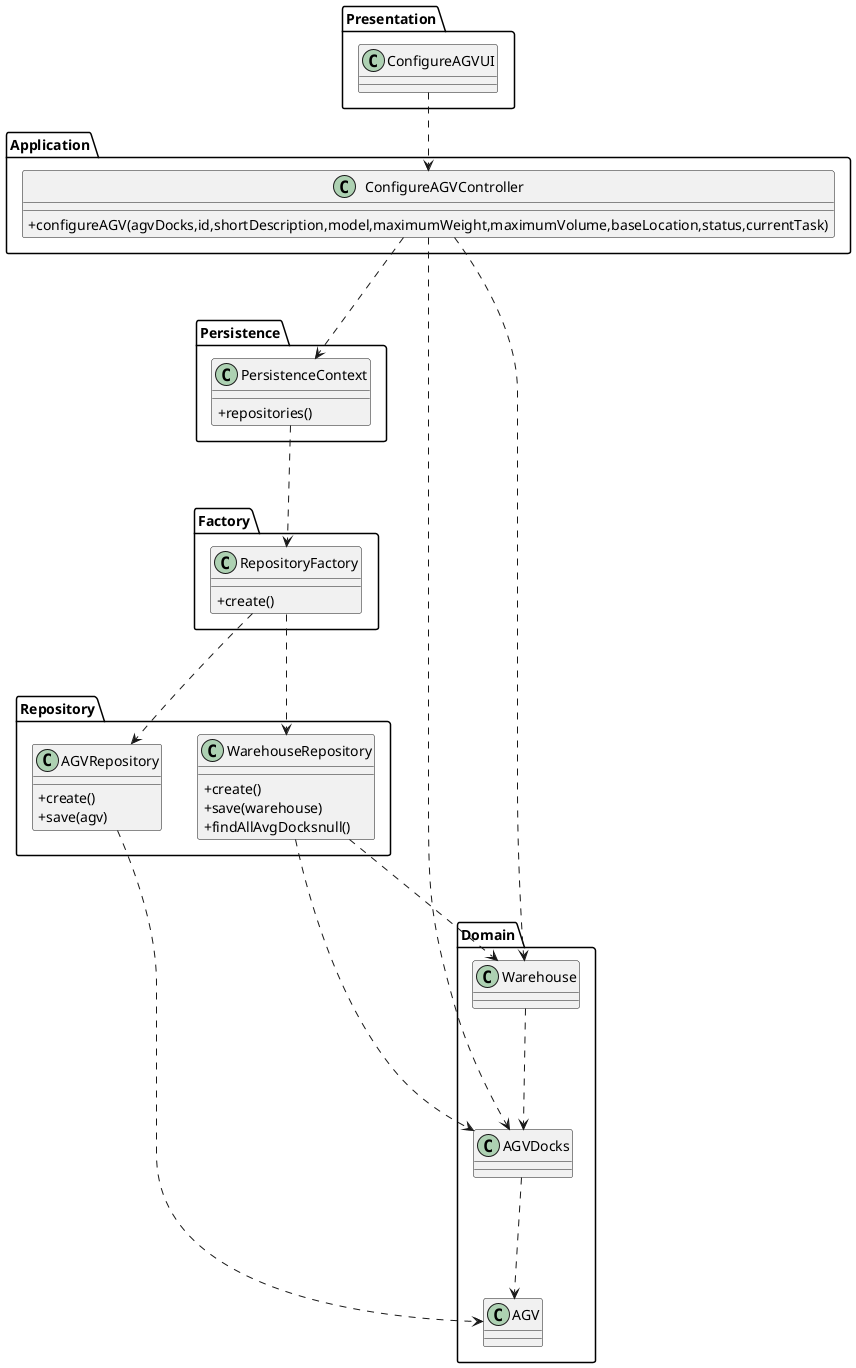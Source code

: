@startuml
skinparam classAttributeIconSize 0

package "Presentation"{
class ConfigureAGVUI
}

package "Application"{
class ConfigureAGVController{
+configureAGV(agvDocks,id,shortDescription,model,maximumWeight,maximumVolume,baseLocation,status,currentTask)
}
}

package "Domain"{
class Warehouse{
}
class AGV{
}
class AGVDocks{
}
}


package "Persistence"{
class PersistenceContext{
+repositories()
}
}

package "Factory"{
class RepositoryFactory{
+create()
}
}

package "Repository"{
class WarehouseRepository{
+create()
+save(warehouse)
+findAllAvgDocksnull()
}
class AGVRepository{
+create()
+save(agv)
}
}
ConfigureAGVUI .-> ConfigureAGVController
ConfigureAGVController .--> Warehouse
ConfigureAGVController .--> PersistenceContext
PersistenceContext .--> RepositoryFactory
RepositoryFactory .--> WarehouseRepository
RepositoryFactory .--> AGVRepository
WarehouseRepository .--> Warehouse
WarehouseRepository .--> AGVDocks
AGVRepository .--> AGV
ConfigureAGVController .--> AGVDocks
Warehouse .--> AGVDocks
AGVDocks .--> AGV

@enduml